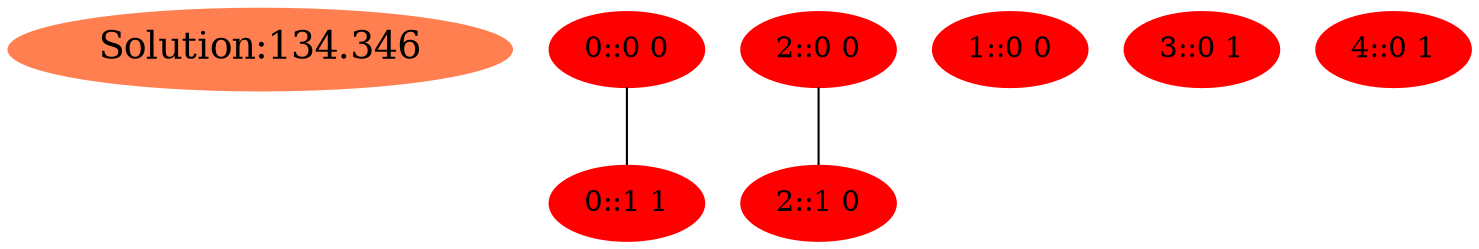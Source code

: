 graph Dump {
node[color=red, fontsize=14, style=filled, shape=oval]
"Solution:134.346" [color=coral, fontsize=18, style=filled, shape=oval]
"0x64614ff47690" [label = "0::0 0"]
"0x64614ff4c0d0" [label = "0::1 1"]
"0x64614ff46d40" [label = "2::0 0"]
"0x64614ff46db0" [label = "2::1 0"]
"0x64614ff4bbe0" [label = "1::0 0"]
"0x64614ff4bca0" [label = "3::0 1"]
"0x64614ff4bd30" [label = "4::0 1"]
"0x64614ff47690" -- "0x64614ff4c0d0"
"0x64614ff46d40" -- "0x64614ff46db0"
}
